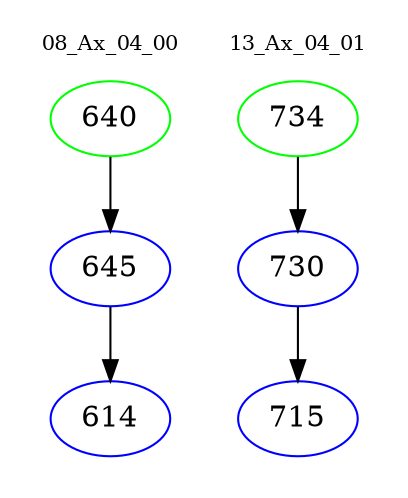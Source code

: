 digraph{
subgraph cluster_0 {
color = white
label = "08_Ax_04_00";
fontsize=10;
T0_640 [label="640", color="green"]
T0_640 -> T0_645 [color="black"]
T0_645 [label="645", color="blue"]
T0_645 -> T0_614 [color="black"]
T0_614 [label="614", color="blue"]
}
subgraph cluster_1 {
color = white
label = "13_Ax_04_01";
fontsize=10;
T1_734 [label="734", color="green"]
T1_734 -> T1_730 [color="black"]
T1_730 [label="730", color="blue"]
T1_730 -> T1_715 [color="black"]
T1_715 [label="715", color="blue"]
}
}
